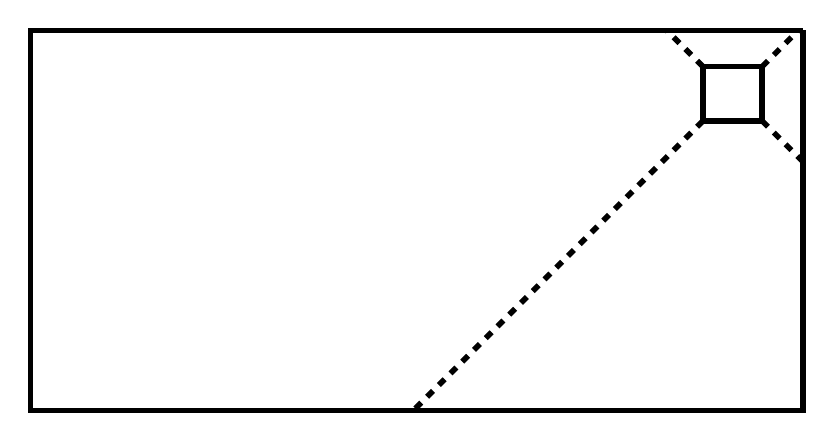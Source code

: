 % This file was created by matlab2tikz v0.4.0.
% Copyright (c) 2008--2013, Nico Schlömer <nico.schloemer@gmail.com>
% All rights reserved.
% 
% The latest updates can be retrieved from
%   http://www.mathworks.com/matlabcentral/fileexchange/22022-matlab2tikz
% where you can also make suggestions and rate matlab2tikz.
% 
% % -*- root: TestingFigures.tex -*-
% 
\begin{tikzpicture}

\begin{axis}[%
width=10cm,
height=5.034cm,
scale only axis,
xmin=1150,
xmax=8400,
ymin=250,
ymax=3900,
hide axis,
axis x line*=bottom,
axis y line*=left,
y post scale=1,
unit vector ratio=1 1 1
]
\addplot [
color=black,
dashed,
line width=2.0pt,
forget plot
]
table[row sep=crcr]{
7393 3511\\
7060 3844\\
};
\addplot [
color=black,
dashed,
line width=2.0pt,
forget plot
]
table[row sep=crcr]{
7937 3511\\
8270 3844\\
};
\addplot [
color=black,
dashed,
line width=2.0pt,
forget plot
]
table[row sep=crcr]{
7937 3011\\
8312 2636\\
};
\addplot [
color=black,
dashed,
line width=2.0pt,
forget plot
]
table[row sep=crcr]{
7393 3011\\
4726 344\\
};
\addplot [
color=black,
solid,
line width=2.0pt,
forget plot
]
table[row sep=crcr]{
8312 3844\\
8312 344\\
1200 344\\
1200 3844\\
8312 3844\\
};
\addplot [
color=black,
solid,
line width=2.0pt,
forget plot
]
table[row sep=crcr]{
7393 3011\\
7937 3011\\
7937 3511\\
7393 3511\\
7393 3011\\
};
\end{axis}
\end{tikzpicture}%